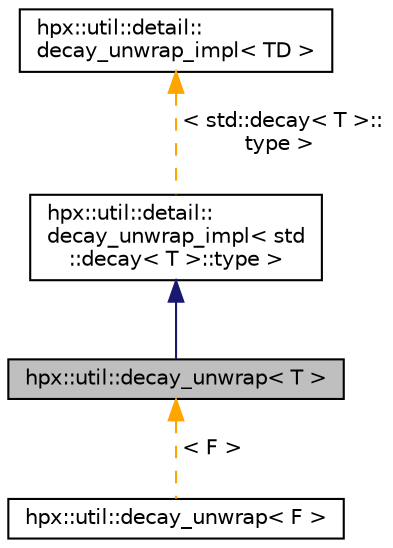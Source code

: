digraph "hpx::util::decay_unwrap&lt; T &gt;"
{
  edge [fontname="Helvetica",fontsize="10",labelfontname="Helvetica",labelfontsize="10"];
  node [fontname="Helvetica",fontsize="10",shape=record];
  Node0 [label="hpx::util::decay_unwrap\< T \>",height=0.2,width=0.4,color="black", fillcolor="grey75", style="filled", fontcolor="black"];
  Node1 -> Node0 [dir="back",color="midnightblue",fontsize="10",style="solid",fontname="Helvetica"];
  Node1 [label="hpx::util::detail::\ldecay_unwrap_impl\< std\l::decay\< T \>::type \>",height=0.2,width=0.4,color="black", fillcolor="white", style="filled",URL="$d2/d4f/structhpx_1_1util_1_1detail_1_1decay__unwrap__impl.html"];
  Node2 -> Node1 [dir="back",color="orange",fontsize="10",style="dashed",label=" \< std::decay\< T \>::\ltype \>" ,fontname="Helvetica"];
  Node2 [label="hpx::util::detail::\ldecay_unwrap_impl\< TD \>",height=0.2,width=0.4,color="black", fillcolor="white", style="filled",URL="$d2/d4f/structhpx_1_1util_1_1detail_1_1decay__unwrap__impl.html"];
  Node0 -> Node3 [dir="back",color="orange",fontsize="10",style="dashed",label=" \< F \>" ,fontname="Helvetica"];
  Node3 [label="hpx::util::decay_unwrap\< F \>",height=0.2,width=0.4,color="black", fillcolor="white", style="filled",URL="$da/dfd/structhpx_1_1util_1_1decay__unwrap.html"];
}
